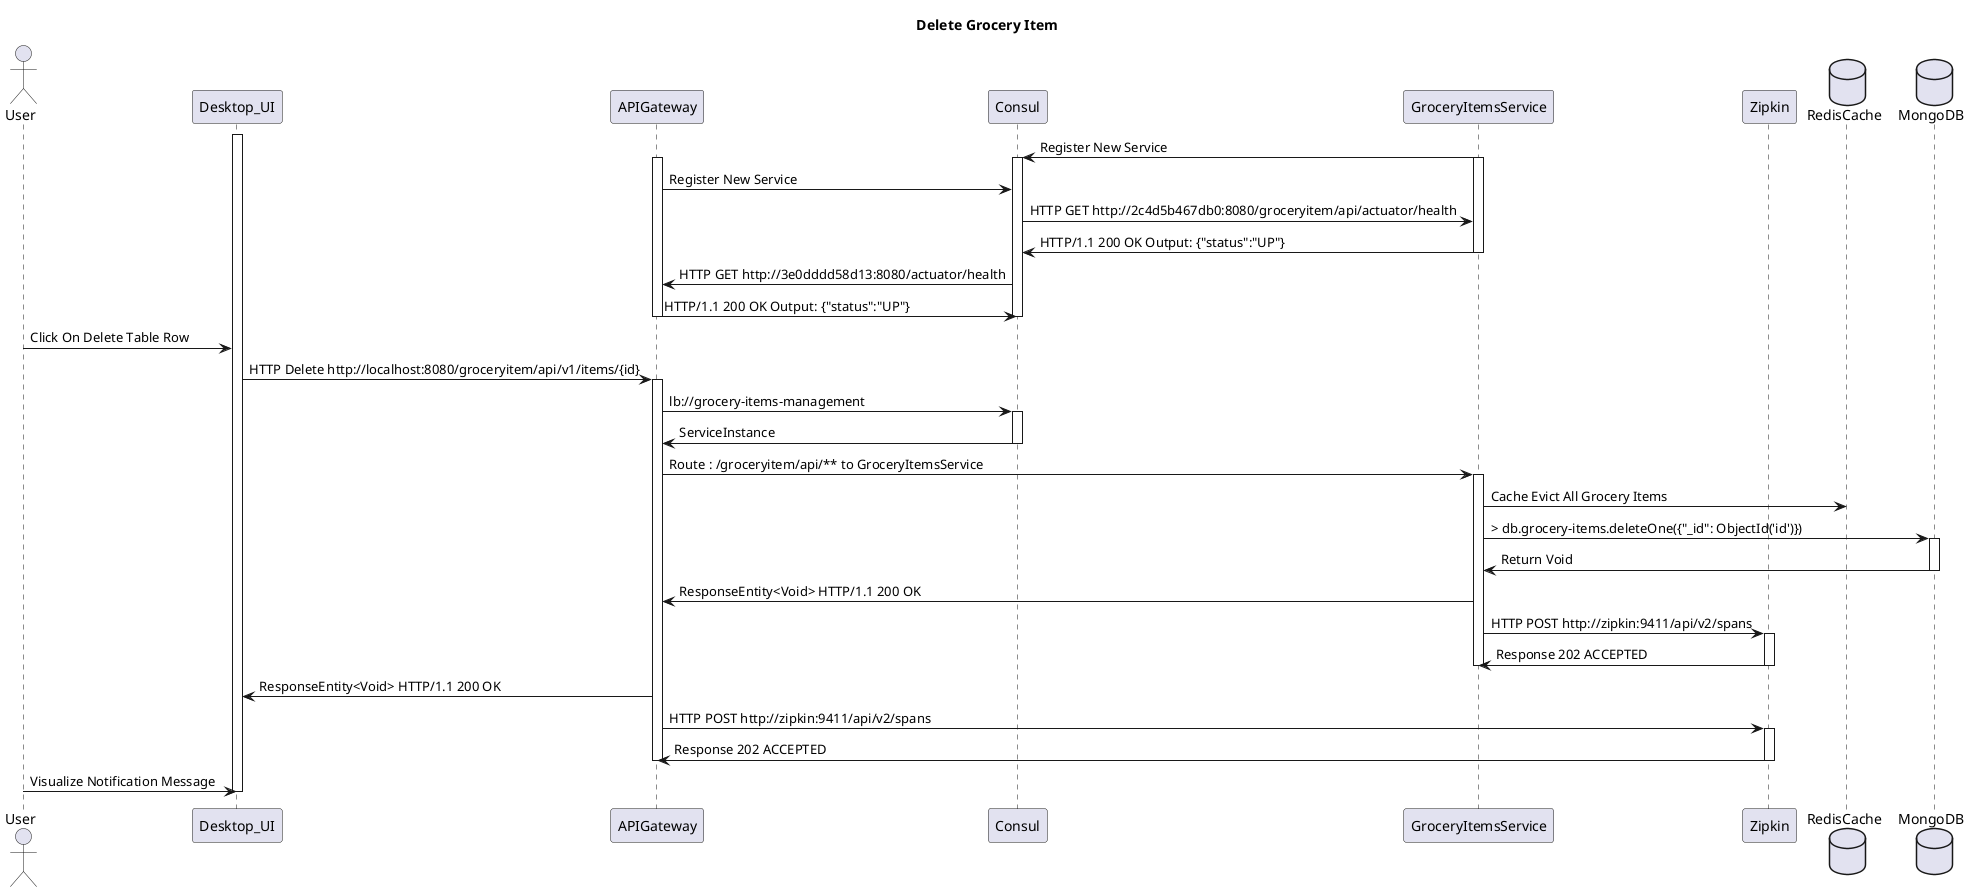 @startuml
'https://plantuml.com/sequence-diagram



title Delete Grocery Item

actor User

participant Desktop_UI

participant APIGateway

participant Consul

participant GroceryItemsService

participant Zipkin

database RedisCache

database MongoDB

activate Desktop_UI
GroceryItemsService -> Consul : Register New Service
activate Consul
activate APIGateway
activate GroceryItemsService
APIGateway -> Consul : Register New Service
Consul -> GroceryItemsService : HTTP GET http://2c4d5b467db0:8080/groceryitem/api/actuator/health
GroceryItemsService -> Consul : HTTP/1.1 200 OK Output: {"status":"UP"}
deactivate GroceryItemsService
Consul -> APIGateway : HTTP GET http://3e0dddd58d13:8080/actuator/health
APIGateway -> Consul : HTTP/1.1 200 OK Output: {"status":"UP"}
deactivate Consul
deactivate APIGateway
User -> Desktop_UI : Click On Delete Table Row

Desktop_UI -> APIGateway : HTTP Delete http://localhost:8080/groceryitem/api/v1/items/{id}
activate APIGateway
APIGateway -> Consul : lb://grocery-items-management
activate Consul
Consul -> APIGateway : ServiceInstance
deactivate Consul
APIGateway -> GroceryItemsService : Route : /groceryitem/api/** to GroceryItemsService
activate GroceryItemsService

GroceryItemsService -> RedisCache : Cache Evict All Grocery Items

GroceryItemsService -> MongoDB : > db.grocery-items.deleteOne({"_id": ObjectId('id')})
activate MongoDB
MongoDB -> GroceryItemsService : Return Void
deactivate MongoDB
GroceryItemsService -> APIGateway : ResponseEntity<Void> HTTP/1.1 200 OK
GroceryItemsService -> Zipkin : HTTP POST http://zipkin:9411/api/v2/spans
activate Zipkin
Zipkin -> GroceryItemsService : Response 202 ACCEPTED
deactivate Zipkin
deactivate GroceryItemsService
APIGateway -> Desktop_UI : ResponseEntity<Void> HTTP/1.1 200 OK
APIGateway -> Zipkin : HTTP POST http://zipkin:9411/api/v2/spans
activate Zipkin
Zipkin -> APIGateway : Response 202 ACCEPTED
deactivate Zipkin
deactivate APIGateway
User -> Desktop_UI : Visualize Notification Message
deactivate Desktop_UI











@enduml